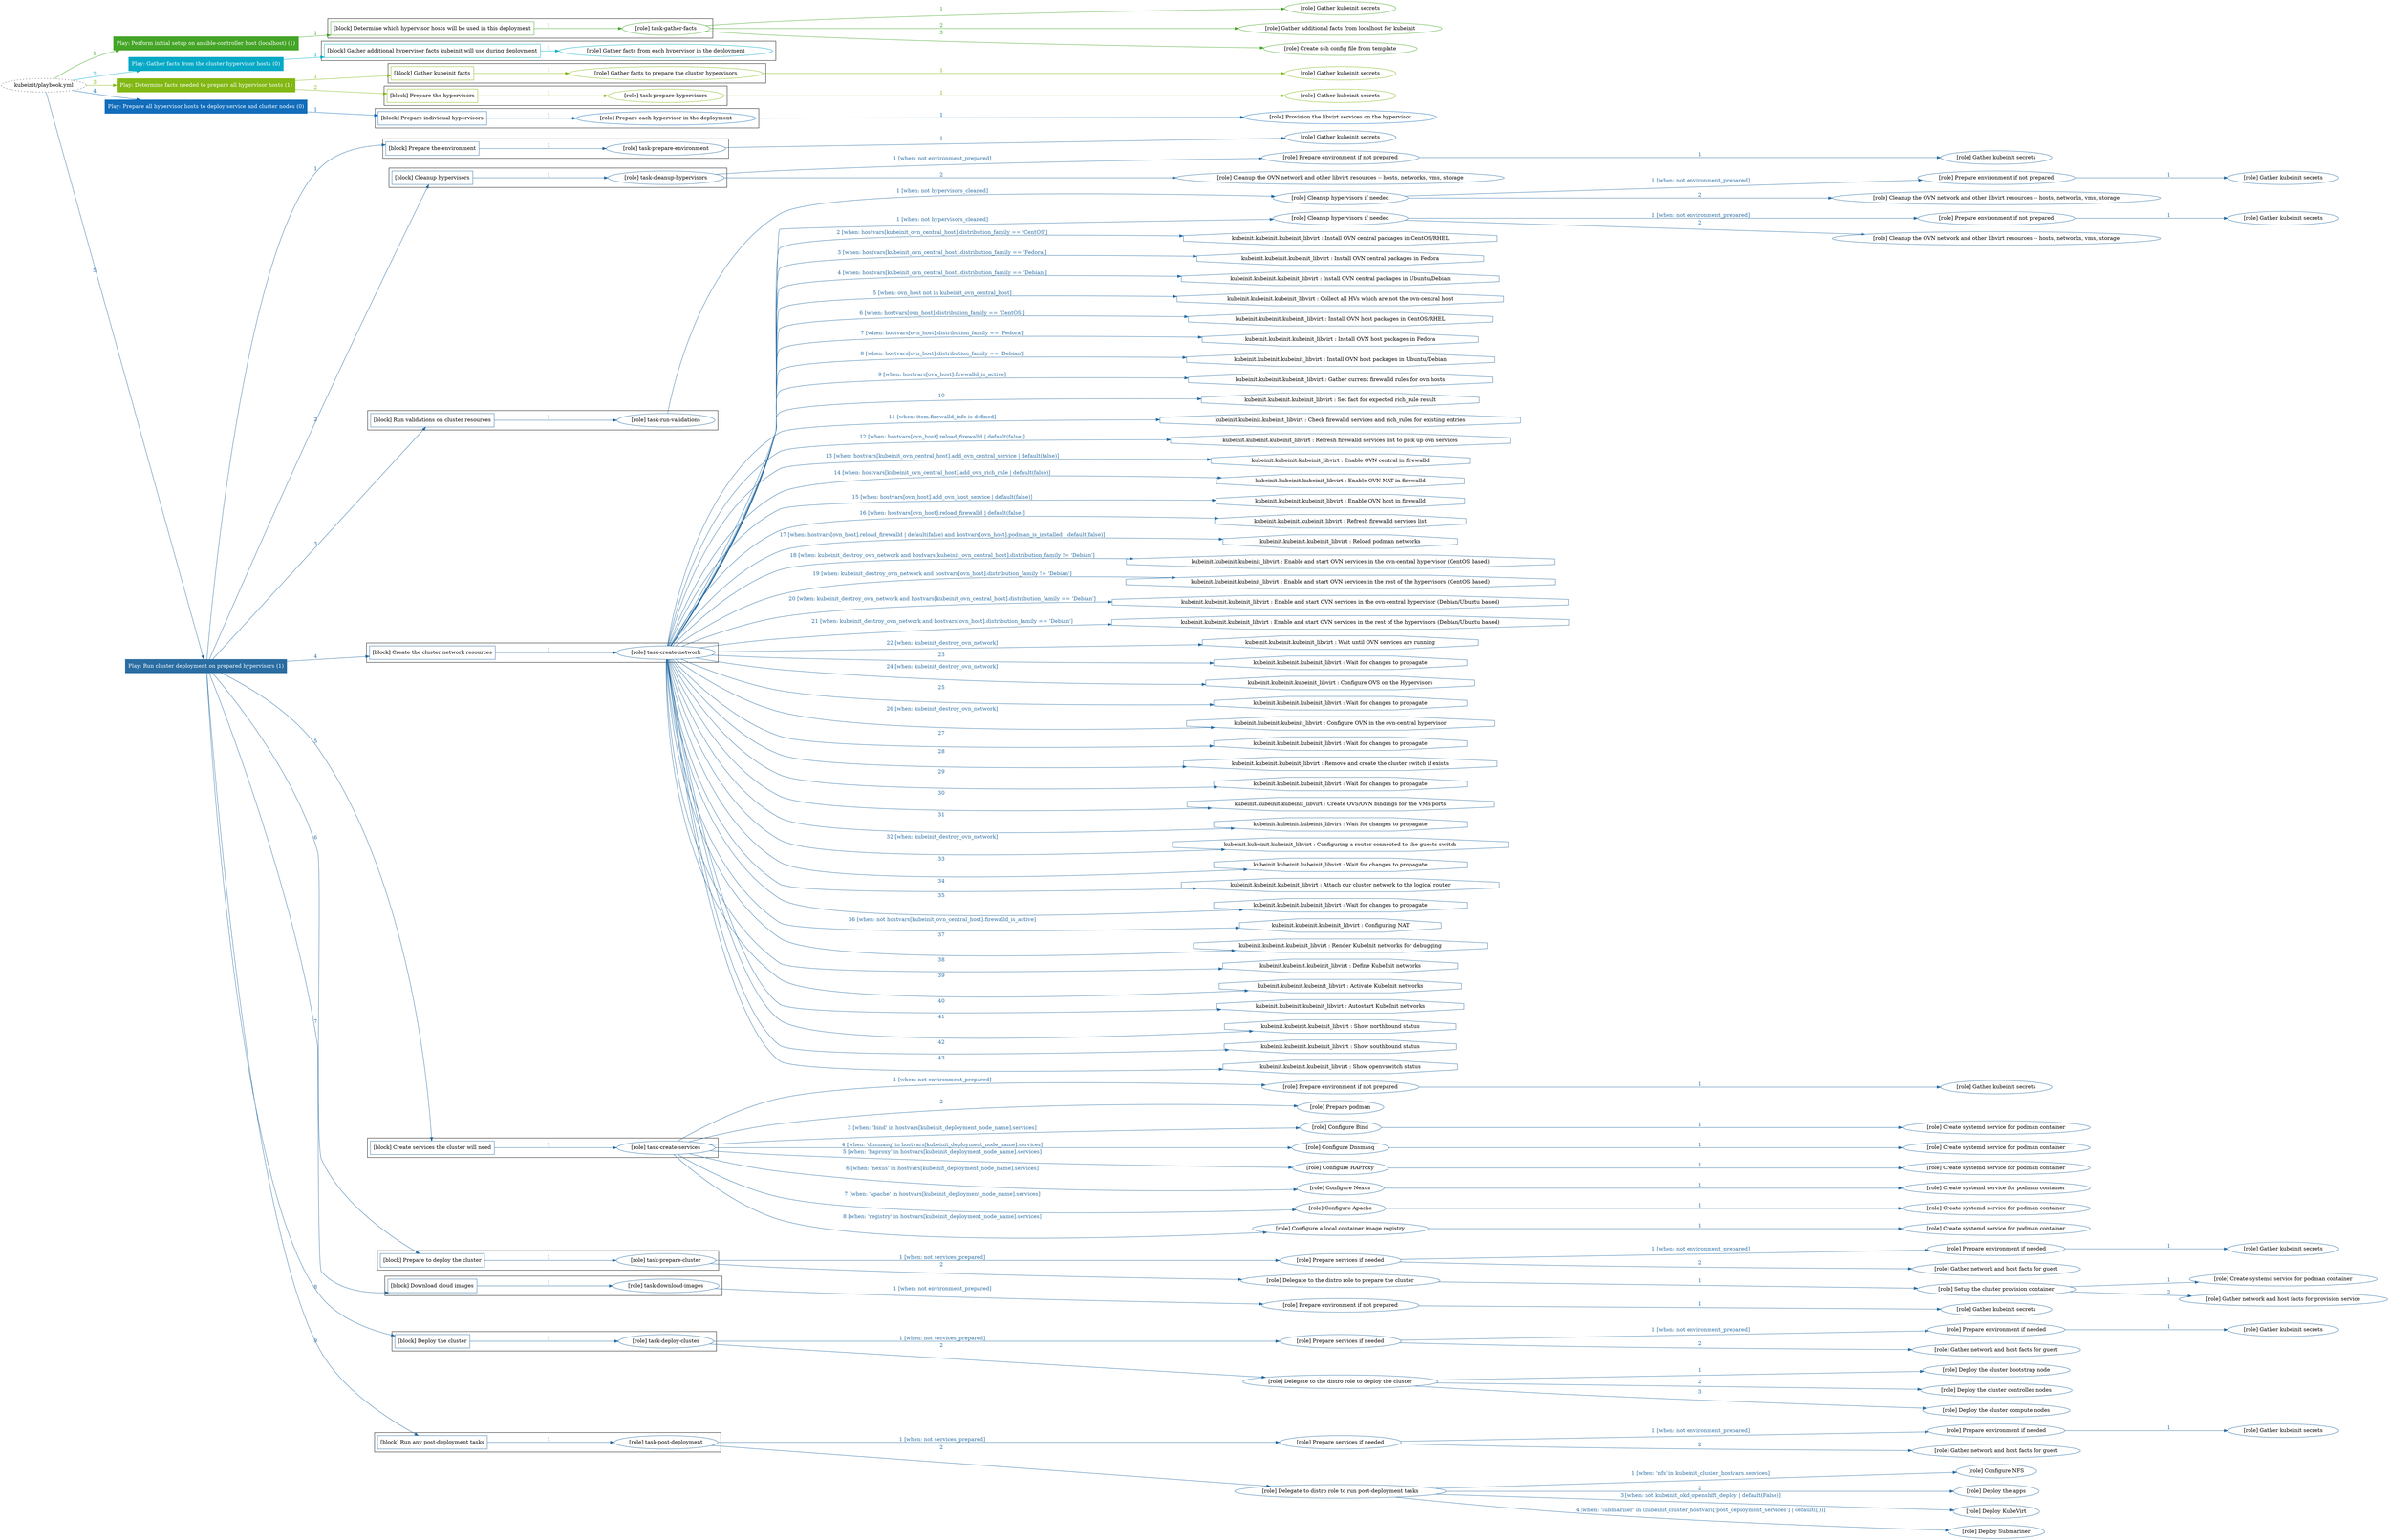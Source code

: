 digraph {
	graph [concentrate=true ordering=in rankdir=LR ratio=fill]
	edge [esep=5 sep=10]
	"kubeinit/playbook.yml" [URL="/home/runner/work/kubeinit/kubeinit/kubeinit/playbook.yml" id=playbook_7f2fa011 style=dotted]
	play_7a23d4d7 [label="Play: Perform initial setup on ansible-controller host (localhost) (1)" URL="/home/runner/work/kubeinit/kubeinit/kubeinit/playbook.yml" color="#44a527" fontcolor="#ffffff" id=play_7a23d4d7 shape=box style=filled tooltip=localhost]
	"kubeinit/playbook.yml" -> play_7a23d4d7 [label="1 " color="#44a527" fontcolor="#44a527" id=edge_bf8adc8c labeltooltip="1 " tooltip="1 "]
	subgraph "Gather kubeinit secrets" {
		role_92f1ae9e [label="[role] Gather kubeinit secrets" URL="/home/runner/.ansible/collections/ansible_collections/kubeinit/kubeinit/roles/kubeinit_prepare/tasks/build_hypervisors_group.yml" color="#44a527" id=role_92f1ae9e tooltip="Gather kubeinit secrets"]
	}
	subgraph "Gather additional facts from localhost for kubeinit" {
		role_7dc60c62 [label="[role] Gather additional facts from localhost for kubeinit" URL="/home/runner/.ansible/collections/ansible_collections/kubeinit/kubeinit/roles/kubeinit_prepare/tasks/build_hypervisors_group.yml" color="#44a527" id=role_7dc60c62 tooltip="Gather additional facts from localhost for kubeinit"]
	}
	subgraph "Create ssh config file from template" {
		role_dd9a2597 [label="[role] Create ssh config file from template" URL="/home/runner/.ansible/collections/ansible_collections/kubeinit/kubeinit/roles/kubeinit_prepare/tasks/build_hypervisors_group.yml" color="#44a527" id=role_dd9a2597 tooltip="Create ssh config file from template"]
	}
	subgraph "task-gather-facts" {
		role_101009b9 [label="[role] task-gather-facts" URL="/home/runner/work/kubeinit/kubeinit/kubeinit/playbook.yml" color="#44a527" id=role_101009b9 tooltip="task-gather-facts"]
		role_101009b9 -> role_92f1ae9e [label="1 " color="#44a527" fontcolor="#44a527" id=edge_e83b34ae labeltooltip="1 " tooltip="1 "]
		role_101009b9 -> role_7dc60c62 [label="2 " color="#44a527" fontcolor="#44a527" id=edge_9bda545b labeltooltip="2 " tooltip="2 "]
		role_101009b9 -> role_dd9a2597 [label="3 " color="#44a527" fontcolor="#44a527" id=edge_d5e8be95 labeltooltip="3 " tooltip="3 "]
	}
	subgraph "Play: Perform initial setup on ansible-controller host (localhost) (1)" {
		play_7a23d4d7 -> block_03289538 [label=1 color="#44a527" fontcolor="#44a527" id=edge_8d7f8b7b labeltooltip=1 tooltip=1]
		subgraph cluster_block_03289538 {
			block_03289538 [label="[block] Determine which hypervisor hosts will be used in this deployment" URL="/home/runner/work/kubeinit/kubeinit/kubeinit/playbook.yml" color="#44a527" id=block_03289538 labeltooltip="Determine which hypervisor hosts will be used in this deployment" shape=box tooltip="Determine which hypervisor hosts will be used in this deployment"]
			block_03289538 -> role_101009b9 [label="1 " color="#44a527" fontcolor="#44a527" id=edge_1d92609f labeltooltip="1 " tooltip="1 "]
		}
	}
	play_6df6bcb2 [label="Play: Gather facts from the cluster hypervisor hosts (0)" URL="/home/runner/work/kubeinit/kubeinit/kubeinit/playbook.yml" color="#06a9c6" fontcolor="#ffffff" id=play_6df6bcb2 shape=box style=filled tooltip="Play: Gather facts from the cluster hypervisor hosts (0)"]
	"kubeinit/playbook.yml" -> play_6df6bcb2 [label="2 " color="#06a9c6" fontcolor="#06a9c6" id=edge_85be77ae labeltooltip="2 " tooltip="2 "]
	subgraph "Gather facts from each hypervisor in the deployment" {
		role_a4aa2974 [label="[role] Gather facts from each hypervisor in the deployment" URL="/home/runner/work/kubeinit/kubeinit/kubeinit/playbook.yml" color="#06a9c6" id=role_a4aa2974 tooltip="Gather facts from each hypervisor in the deployment"]
	}
	subgraph "Play: Gather facts from the cluster hypervisor hosts (0)" {
		play_6df6bcb2 -> block_fd298c29 [label=1 color="#06a9c6" fontcolor="#06a9c6" id=edge_82990e39 labeltooltip=1 tooltip=1]
		subgraph cluster_block_fd298c29 {
			block_fd298c29 [label="[block] Gather additional hypervisor facts kubeinit will use during deployment" URL="/home/runner/work/kubeinit/kubeinit/kubeinit/playbook.yml" color="#06a9c6" id=block_fd298c29 labeltooltip="Gather additional hypervisor facts kubeinit will use during deployment" shape=box tooltip="Gather additional hypervisor facts kubeinit will use during deployment"]
			block_fd298c29 -> role_a4aa2974 [label="1 " color="#06a9c6" fontcolor="#06a9c6" id=edge_1e9690a9 labeltooltip="1 " tooltip="1 "]
		}
	}
	play_a0c922b4 [label="Play: Determine facts needed to prepare all hypervisor hosts (1)" URL="/home/runner/work/kubeinit/kubeinit/kubeinit/playbook.yml" color="#82b814" fontcolor="#ffffff" id=play_a0c922b4 shape=box style=filled tooltip=localhost]
	"kubeinit/playbook.yml" -> play_a0c922b4 [label="3 " color="#82b814" fontcolor="#82b814" id=edge_9736f099 labeltooltip="3 " tooltip="3 "]
	subgraph "Gather kubeinit secrets" {
		role_ab3b0042 [label="[role] Gather kubeinit secrets" URL="/home/runner/.ansible/collections/ansible_collections/kubeinit/kubeinit/roles/kubeinit_prepare/tasks/gather_kubeinit_facts.yml" color="#82b814" id=role_ab3b0042 tooltip="Gather kubeinit secrets"]
	}
	subgraph "Gather facts to prepare the cluster hypervisors" {
		role_619b1810 [label="[role] Gather facts to prepare the cluster hypervisors" URL="/home/runner/work/kubeinit/kubeinit/kubeinit/playbook.yml" color="#82b814" id=role_619b1810 tooltip="Gather facts to prepare the cluster hypervisors"]
		role_619b1810 -> role_ab3b0042 [label="1 " color="#82b814" fontcolor="#82b814" id=edge_28090317 labeltooltip="1 " tooltip="1 "]
	}
	subgraph "Gather kubeinit secrets" {
		role_a09f2a2c [label="[role] Gather kubeinit secrets" URL="/home/runner/.ansible/collections/ansible_collections/kubeinit/kubeinit/roles/kubeinit_prepare/tasks/gather_kubeinit_facts.yml" color="#82b814" id=role_a09f2a2c tooltip="Gather kubeinit secrets"]
	}
	subgraph "task-prepare-hypervisors" {
		role_b3753d3e [label="[role] task-prepare-hypervisors" URL="/home/runner/work/kubeinit/kubeinit/kubeinit/playbook.yml" color="#82b814" id=role_b3753d3e tooltip="task-prepare-hypervisors"]
		role_b3753d3e -> role_a09f2a2c [label="1 " color="#82b814" fontcolor="#82b814" id=edge_58d8a6ab labeltooltip="1 " tooltip="1 "]
	}
	subgraph "Play: Determine facts needed to prepare all hypervisor hosts (1)" {
		play_a0c922b4 -> block_85fb4b99 [label=1 color="#82b814" fontcolor="#82b814" id=edge_e1406ef4 labeltooltip=1 tooltip=1]
		subgraph cluster_block_85fb4b99 {
			block_85fb4b99 [label="[block] Gather kubeinit facts" URL="/home/runner/work/kubeinit/kubeinit/kubeinit/playbook.yml" color="#82b814" id=block_85fb4b99 labeltooltip="Gather kubeinit facts" shape=box tooltip="Gather kubeinit facts"]
			block_85fb4b99 -> role_619b1810 [label="1 " color="#82b814" fontcolor="#82b814" id=edge_daa54b69 labeltooltip="1 " tooltip="1 "]
		}
		play_a0c922b4 -> block_03e56f36 [label=2 color="#82b814" fontcolor="#82b814" id=edge_15138739 labeltooltip=2 tooltip=2]
		subgraph cluster_block_03e56f36 {
			block_03e56f36 [label="[block] Prepare the hypervisors" URL="/home/runner/work/kubeinit/kubeinit/kubeinit/playbook.yml" color="#82b814" id=block_03e56f36 labeltooltip="Prepare the hypervisors" shape=box tooltip="Prepare the hypervisors"]
			block_03e56f36 -> role_b3753d3e [label="1 " color="#82b814" fontcolor="#82b814" id=edge_d5918737 labeltooltip="1 " tooltip="1 "]
		}
	}
	play_deea6b48 [label="Play: Prepare all hypervisor hosts to deploy service and cluster nodes (0)" URL="/home/runner/work/kubeinit/kubeinit/kubeinit/playbook.yml" color="#116dbb" fontcolor="#ffffff" id=play_deea6b48 shape=box style=filled tooltip="Play: Prepare all hypervisor hosts to deploy service and cluster nodes (0)"]
	"kubeinit/playbook.yml" -> play_deea6b48 [label="4 " color="#116dbb" fontcolor="#116dbb" id=edge_d5759633 labeltooltip="4 " tooltip="4 "]
	subgraph "Provision the libvirt services on the hypervisor" {
		role_e57843ed [label="[role] Provision the libvirt services on the hypervisor" URL="/home/runner/.ansible/collections/ansible_collections/kubeinit/kubeinit/roles/kubeinit_prepare/tasks/prepare_hypervisor.yml" color="#116dbb" id=role_e57843ed tooltip="Provision the libvirt services on the hypervisor"]
	}
	subgraph "Prepare each hypervisor in the deployment" {
		role_f5133a83 [label="[role] Prepare each hypervisor in the deployment" URL="/home/runner/work/kubeinit/kubeinit/kubeinit/playbook.yml" color="#116dbb" id=role_f5133a83 tooltip="Prepare each hypervisor in the deployment"]
		role_f5133a83 -> role_e57843ed [label="1 " color="#116dbb" fontcolor="#116dbb" id=edge_f52184d8 labeltooltip="1 " tooltip="1 "]
	}
	subgraph "Play: Prepare all hypervisor hosts to deploy service and cluster nodes (0)" {
		play_deea6b48 -> block_8d6a14da [label=1 color="#116dbb" fontcolor="#116dbb" id=edge_f8d908d5 labeltooltip=1 tooltip=1]
		subgraph cluster_block_8d6a14da {
			block_8d6a14da [label="[block] Prepare individual hypervisors" URL="/home/runner/work/kubeinit/kubeinit/kubeinit/playbook.yml" color="#116dbb" id=block_8d6a14da labeltooltip="Prepare individual hypervisors" shape=box tooltip="Prepare individual hypervisors"]
			block_8d6a14da -> role_f5133a83 [label="1 " color="#116dbb" fontcolor="#116dbb" id=edge_2cec0228 labeltooltip="1 " tooltip="1 "]
		}
	}
	play_6307ef02 [label="Play: Run cluster deployment on prepared hypervisors (1)" URL="/home/runner/work/kubeinit/kubeinit/kubeinit/playbook.yml" color="#2a6da2" fontcolor="#ffffff" id=play_6307ef02 shape=box style=filled tooltip=localhost]
	"kubeinit/playbook.yml" -> play_6307ef02 [label="5 " color="#2a6da2" fontcolor="#2a6da2" id=edge_024c6198 labeltooltip="5 " tooltip="5 "]
	subgraph "Gather kubeinit secrets" {
		role_3be12dea [label="[role] Gather kubeinit secrets" URL="/home/runner/.ansible/collections/ansible_collections/kubeinit/kubeinit/roles/kubeinit_prepare/tasks/gather_kubeinit_facts.yml" color="#2a6da2" id=role_3be12dea tooltip="Gather kubeinit secrets"]
	}
	subgraph "task-prepare-environment" {
		role_c5f71cbd [label="[role] task-prepare-environment" URL="/home/runner/work/kubeinit/kubeinit/kubeinit/playbook.yml" color="#2a6da2" id=role_c5f71cbd tooltip="task-prepare-environment"]
		role_c5f71cbd -> role_3be12dea [label="1 " color="#2a6da2" fontcolor="#2a6da2" id=edge_0d7ff00d labeltooltip="1 " tooltip="1 "]
	}
	subgraph "Gather kubeinit secrets" {
		role_c65d0fac [label="[role] Gather kubeinit secrets" URL="/home/runner/.ansible/collections/ansible_collections/kubeinit/kubeinit/roles/kubeinit_prepare/tasks/gather_kubeinit_facts.yml" color="#2a6da2" id=role_c65d0fac tooltip="Gather kubeinit secrets"]
	}
	subgraph "Prepare environment if not prepared" {
		role_31611c9f [label="[role] Prepare environment if not prepared" URL="/home/runner/.ansible/collections/ansible_collections/kubeinit/kubeinit/roles/kubeinit_prepare/tasks/cleanup_hypervisors.yml" color="#2a6da2" id=role_31611c9f tooltip="Prepare environment if not prepared"]
		role_31611c9f -> role_c65d0fac [label="1 " color="#2a6da2" fontcolor="#2a6da2" id=edge_2be9bb84 labeltooltip="1 " tooltip="1 "]
	}
	subgraph "Cleanup the OVN network and other libvirt resources -- hosts, networks, vms, storage" {
		role_a8f9b8d7 [label="[role] Cleanup the OVN network and other libvirt resources -- hosts, networks, vms, storage" URL="/home/runner/.ansible/collections/ansible_collections/kubeinit/kubeinit/roles/kubeinit_prepare/tasks/cleanup_hypervisors.yml" color="#2a6da2" id=role_a8f9b8d7 tooltip="Cleanup the OVN network and other libvirt resources -- hosts, networks, vms, storage"]
	}
	subgraph "task-cleanup-hypervisors" {
		role_cc7362d4 [label="[role] task-cleanup-hypervisors" URL="/home/runner/work/kubeinit/kubeinit/kubeinit/playbook.yml" color="#2a6da2" id=role_cc7362d4 tooltip="task-cleanup-hypervisors"]
		role_cc7362d4 -> role_31611c9f [label="1 [when: not environment_prepared]" color="#2a6da2" fontcolor="#2a6da2" id=edge_1fee07b6 labeltooltip="1 [when: not environment_prepared]" tooltip="1 [when: not environment_prepared]"]
		role_cc7362d4 -> role_a8f9b8d7 [label="2 " color="#2a6da2" fontcolor="#2a6da2" id=edge_2591f339 labeltooltip="2 " tooltip="2 "]
	}
	subgraph "Gather kubeinit secrets" {
		role_528cbd0f [label="[role] Gather kubeinit secrets" URL="/home/runner/.ansible/collections/ansible_collections/kubeinit/kubeinit/roles/kubeinit_prepare/tasks/gather_kubeinit_facts.yml" color="#2a6da2" id=role_528cbd0f tooltip="Gather kubeinit secrets"]
	}
	subgraph "Prepare environment if not prepared" {
		role_a3a92691 [label="[role] Prepare environment if not prepared" URL="/home/runner/.ansible/collections/ansible_collections/kubeinit/kubeinit/roles/kubeinit_prepare/tasks/cleanup_hypervisors.yml" color="#2a6da2" id=role_a3a92691 tooltip="Prepare environment if not prepared"]
		role_a3a92691 -> role_528cbd0f [label="1 " color="#2a6da2" fontcolor="#2a6da2" id=edge_5b6025c3 labeltooltip="1 " tooltip="1 "]
	}
	subgraph "Cleanup the OVN network and other libvirt resources -- hosts, networks, vms, storage" {
		role_0a4cb277 [label="[role] Cleanup the OVN network and other libvirt resources -- hosts, networks, vms, storage" URL="/home/runner/.ansible/collections/ansible_collections/kubeinit/kubeinit/roles/kubeinit_prepare/tasks/cleanup_hypervisors.yml" color="#2a6da2" id=role_0a4cb277 tooltip="Cleanup the OVN network and other libvirt resources -- hosts, networks, vms, storage"]
	}
	subgraph "Cleanup hypervisors if needed" {
		role_d752bb4a [label="[role] Cleanup hypervisors if needed" URL="/home/runner/.ansible/collections/ansible_collections/kubeinit/kubeinit/roles/kubeinit_validations/tasks/main.yml" color="#2a6da2" id=role_d752bb4a tooltip="Cleanup hypervisors if needed"]
		role_d752bb4a -> role_a3a92691 [label="1 [when: not environment_prepared]" color="#2a6da2" fontcolor="#2a6da2" id=edge_fe9a1579 labeltooltip="1 [when: not environment_prepared]" tooltip="1 [when: not environment_prepared]"]
		role_d752bb4a -> role_0a4cb277 [label="2 " color="#2a6da2" fontcolor="#2a6da2" id=edge_0b15043b labeltooltip="2 " tooltip="2 "]
	}
	subgraph "task-run-validations" {
		role_f52f594d [label="[role] task-run-validations" URL="/home/runner/work/kubeinit/kubeinit/kubeinit/playbook.yml" color="#2a6da2" id=role_f52f594d tooltip="task-run-validations"]
		role_f52f594d -> role_d752bb4a [label="1 [when: not hypervisors_cleaned]" color="#2a6da2" fontcolor="#2a6da2" id=edge_57f6b684 labeltooltip="1 [when: not hypervisors_cleaned]" tooltip="1 [when: not hypervisors_cleaned]"]
	}
	subgraph "Gather kubeinit secrets" {
		role_397b5ed2 [label="[role] Gather kubeinit secrets" URL="/home/runner/.ansible/collections/ansible_collections/kubeinit/kubeinit/roles/kubeinit_prepare/tasks/gather_kubeinit_facts.yml" color="#2a6da2" id=role_397b5ed2 tooltip="Gather kubeinit secrets"]
	}
	subgraph "Prepare environment if not prepared" {
		role_dd78d2a8 [label="[role] Prepare environment if not prepared" URL="/home/runner/.ansible/collections/ansible_collections/kubeinit/kubeinit/roles/kubeinit_prepare/tasks/cleanup_hypervisors.yml" color="#2a6da2" id=role_dd78d2a8 tooltip="Prepare environment if not prepared"]
		role_dd78d2a8 -> role_397b5ed2 [label="1 " color="#2a6da2" fontcolor="#2a6da2" id=edge_91de6232 labeltooltip="1 " tooltip="1 "]
	}
	subgraph "Cleanup the OVN network and other libvirt resources -- hosts, networks, vms, storage" {
		role_629be889 [label="[role] Cleanup the OVN network and other libvirt resources -- hosts, networks, vms, storage" URL="/home/runner/.ansible/collections/ansible_collections/kubeinit/kubeinit/roles/kubeinit_prepare/tasks/cleanup_hypervisors.yml" color="#2a6da2" id=role_629be889 tooltip="Cleanup the OVN network and other libvirt resources -- hosts, networks, vms, storage"]
	}
	subgraph "Cleanup hypervisors if needed" {
		role_9979bd0d [label="[role] Cleanup hypervisors if needed" URL="/home/runner/.ansible/collections/ansible_collections/kubeinit/kubeinit/roles/kubeinit_libvirt/tasks/create_network.yml" color="#2a6da2" id=role_9979bd0d tooltip="Cleanup hypervisors if needed"]
		role_9979bd0d -> role_dd78d2a8 [label="1 [when: not environment_prepared]" color="#2a6da2" fontcolor="#2a6da2" id=edge_1dc4178f labeltooltip="1 [when: not environment_prepared]" tooltip="1 [when: not environment_prepared]"]
		role_9979bd0d -> role_629be889 [label="2 " color="#2a6da2" fontcolor="#2a6da2" id=edge_e9a0466d labeltooltip="2 " tooltip="2 "]
	}
	subgraph "task-create-network" {
		role_d83a5ffc [label="[role] task-create-network" URL="/home/runner/work/kubeinit/kubeinit/kubeinit/playbook.yml" color="#2a6da2" id=role_d83a5ffc tooltip="task-create-network"]
		role_d83a5ffc -> role_9979bd0d [label="1 [when: not hypervisors_cleaned]" color="#2a6da2" fontcolor="#2a6da2" id=edge_d8aca4a7 labeltooltip="1 [when: not hypervisors_cleaned]" tooltip="1 [when: not hypervisors_cleaned]"]
		task_dbb39de0 [label="kubeinit.kubeinit.kubeinit_libvirt : Install OVN central packages in CentOS/RHEL" URL="/home/runner/.ansible/collections/ansible_collections/kubeinit/kubeinit/roles/kubeinit_libvirt/tasks/create_network.yml" color="#2a6da2" id=task_dbb39de0 shape=octagon tooltip="kubeinit.kubeinit.kubeinit_libvirt : Install OVN central packages in CentOS/RHEL"]
		role_d83a5ffc -> task_dbb39de0 [label="2 [when: hostvars[kubeinit_ovn_central_host].distribution_family == 'CentOS']" color="#2a6da2" fontcolor="#2a6da2" id=edge_f024d90a labeltooltip="2 [when: hostvars[kubeinit_ovn_central_host].distribution_family == 'CentOS']" tooltip="2 [when: hostvars[kubeinit_ovn_central_host].distribution_family == 'CentOS']"]
		task_5e23250c [label="kubeinit.kubeinit.kubeinit_libvirt : Install OVN central packages in Fedora" URL="/home/runner/.ansible/collections/ansible_collections/kubeinit/kubeinit/roles/kubeinit_libvirt/tasks/create_network.yml" color="#2a6da2" id=task_5e23250c shape=octagon tooltip="kubeinit.kubeinit.kubeinit_libvirt : Install OVN central packages in Fedora"]
		role_d83a5ffc -> task_5e23250c [label="3 [when: hostvars[kubeinit_ovn_central_host].distribution_family == 'Fedora']" color="#2a6da2" fontcolor="#2a6da2" id=edge_dd6c3b69 labeltooltip="3 [when: hostvars[kubeinit_ovn_central_host].distribution_family == 'Fedora']" tooltip="3 [when: hostvars[kubeinit_ovn_central_host].distribution_family == 'Fedora']"]
		task_100c1882 [label="kubeinit.kubeinit.kubeinit_libvirt : Install OVN central packages in Ubuntu/Debian" URL="/home/runner/.ansible/collections/ansible_collections/kubeinit/kubeinit/roles/kubeinit_libvirt/tasks/create_network.yml" color="#2a6da2" id=task_100c1882 shape=octagon tooltip="kubeinit.kubeinit.kubeinit_libvirt : Install OVN central packages in Ubuntu/Debian"]
		role_d83a5ffc -> task_100c1882 [label="4 [when: hostvars[kubeinit_ovn_central_host].distribution_family == 'Debian']" color="#2a6da2" fontcolor="#2a6da2" id=edge_b562c6d0 labeltooltip="4 [when: hostvars[kubeinit_ovn_central_host].distribution_family == 'Debian']" tooltip="4 [when: hostvars[kubeinit_ovn_central_host].distribution_family == 'Debian']"]
		task_6985ced4 [label="kubeinit.kubeinit.kubeinit_libvirt : Collect all HVs which are not the ovn-central host" URL="/home/runner/.ansible/collections/ansible_collections/kubeinit/kubeinit/roles/kubeinit_libvirt/tasks/create_network.yml" color="#2a6da2" id=task_6985ced4 shape=octagon tooltip="kubeinit.kubeinit.kubeinit_libvirt : Collect all HVs which are not the ovn-central host"]
		role_d83a5ffc -> task_6985ced4 [label="5 [when: ovn_host not in kubeinit_ovn_central_host]" color="#2a6da2" fontcolor="#2a6da2" id=edge_6e9770cb labeltooltip="5 [when: ovn_host not in kubeinit_ovn_central_host]" tooltip="5 [when: ovn_host not in kubeinit_ovn_central_host]"]
		task_d62cac52 [label="kubeinit.kubeinit.kubeinit_libvirt : Install OVN host packages in CentOS/RHEL" URL="/home/runner/.ansible/collections/ansible_collections/kubeinit/kubeinit/roles/kubeinit_libvirt/tasks/create_network.yml" color="#2a6da2" id=task_d62cac52 shape=octagon tooltip="kubeinit.kubeinit.kubeinit_libvirt : Install OVN host packages in CentOS/RHEL"]
		role_d83a5ffc -> task_d62cac52 [label="6 [when: hostvars[ovn_host].distribution_family == 'CentOS']" color="#2a6da2" fontcolor="#2a6da2" id=edge_951e2e71 labeltooltip="6 [when: hostvars[ovn_host].distribution_family == 'CentOS']" tooltip="6 [when: hostvars[ovn_host].distribution_family == 'CentOS']"]
		task_0141c330 [label="kubeinit.kubeinit.kubeinit_libvirt : Install OVN host packages in Fedora" URL="/home/runner/.ansible/collections/ansible_collections/kubeinit/kubeinit/roles/kubeinit_libvirt/tasks/create_network.yml" color="#2a6da2" id=task_0141c330 shape=octagon tooltip="kubeinit.kubeinit.kubeinit_libvirt : Install OVN host packages in Fedora"]
		role_d83a5ffc -> task_0141c330 [label="7 [when: hostvars[ovn_host].distribution_family == 'Fedora']" color="#2a6da2" fontcolor="#2a6da2" id=edge_ae28a291 labeltooltip="7 [when: hostvars[ovn_host].distribution_family == 'Fedora']" tooltip="7 [when: hostvars[ovn_host].distribution_family == 'Fedora']"]
		task_4e75fdcf [label="kubeinit.kubeinit.kubeinit_libvirt : Install OVN host packages in Ubuntu/Debian" URL="/home/runner/.ansible/collections/ansible_collections/kubeinit/kubeinit/roles/kubeinit_libvirt/tasks/create_network.yml" color="#2a6da2" id=task_4e75fdcf shape=octagon tooltip="kubeinit.kubeinit.kubeinit_libvirt : Install OVN host packages in Ubuntu/Debian"]
		role_d83a5ffc -> task_4e75fdcf [label="8 [when: hostvars[ovn_host].distribution_family == 'Debian']" color="#2a6da2" fontcolor="#2a6da2" id=edge_e7713e46 labeltooltip="8 [when: hostvars[ovn_host].distribution_family == 'Debian']" tooltip="8 [when: hostvars[ovn_host].distribution_family == 'Debian']"]
		task_67c585f6 [label="kubeinit.kubeinit.kubeinit_libvirt : Gather current firewalld rules for ovn hosts" URL="/home/runner/.ansible/collections/ansible_collections/kubeinit/kubeinit/roles/kubeinit_libvirt/tasks/create_network.yml" color="#2a6da2" id=task_67c585f6 shape=octagon tooltip="kubeinit.kubeinit.kubeinit_libvirt : Gather current firewalld rules for ovn hosts"]
		role_d83a5ffc -> task_67c585f6 [label="9 [when: hostvars[ovn_host].firewalld_is_active]" color="#2a6da2" fontcolor="#2a6da2" id=edge_28e84c85 labeltooltip="9 [when: hostvars[ovn_host].firewalld_is_active]" tooltip="9 [when: hostvars[ovn_host].firewalld_is_active]"]
		task_21865076 [label="kubeinit.kubeinit.kubeinit_libvirt : Set fact for expected rich_rule result" URL="/home/runner/.ansible/collections/ansible_collections/kubeinit/kubeinit/roles/kubeinit_libvirt/tasks/create_network.yml" color="#2a6da2" id=task_21865076 shape=octagon tooltip="kubeinit.kubeinit.kubeinit_libvirt : Set fact for expected rich_rule result"]
		role_d83a5ffc -> task_21865076 [label="10 " color="#2a6da2" fontcolor="#2a6da2" id=edge_cdacc8a6 labeltooltip="10 " tooltip="10 "]
		task_0089703b [label="kubeinit.kubeinit.kubeinit_libvirt : Check firewalld services and rich_rules for existing entries" URL="/home/runner/.ansible/collections/ansible_collections/kubeinit/kubeinit/roles/kubeinit_libvirt/tasks/create_network.yml" color="#2a6da2" id=task_0089703b shape=octagon tooltip="kubeinit.kubeinit.kubeinit_libvirt : Check firewalld services and rich_rules for existing entries"]
		role_d83a5ffc -> task_0089703b [label="11 [when: item.firewalld_info is defined]" color="#2a6da2" fontcolor="#2a6da2" id=edge_958ebf58 labeltooltip="11 [when: item.firewalld_info is defined]" tooltip="11 [when: item.firewalld_info is defined]"]
		task_05a53845 [label="kubeinit.kubeinit.kubeinit_libvirt : Refresh firewalld services list to pick up ovn services" URL="/home/runner/.ansible/collections/ansible_collections/kubeinit/kubeinit/roles/kubeinit_libvirt/tasks/create_network.yml" color="#2a6da2" id=task_05a53845 shape=octagon tooltip="kubeinit.kubeinit.kubeinit_libvirt : Refresh firewalld services list to pick up ovn services"]
		role_d83a5ffc -> task_05a53845 [label="12 [when: hostvars[ovn_host].reload_firewalld | default(false)]" color="#2a6da2" fontcolor="#2a6da2" id=edge_3db55a4f labeltooltip="12 [when: hostvars[ovn_host].reload_firewalld | default(false)]" tooltip="12 [when: hostvars[ovn_host].reload_firewalld | default(false)]"]
		task_94f337af [label="kubeinit.kubeinit.kubeinit_libvirt : Enable OVN central in firewalld" URL="/home/runner/.ansible/collections/ansible_collections/kubeinit/kubeinit/roles/kubeinit_libvirt/tasks/create_network.yml" color="#2a6da2" id=task_94f337af shape=octagon tooltip="kubeinit.kubeinit.kubeinit_libvirt : Enable OVN central in firewalld"]
		role_d83a5ffc -> task_94f337af [label="13 [when: hostvars[kubeinit_ovn_central_host].add_ovn_central_service | default(false)]" color="#2a6da2" fontcolor="#2a6da2" id=edge_e2a41cb5 labeltooltip="13 [when: hostvars[kubeinit_ovn_central_host].add_ovn_central_service | default(false)]" tooltip="13 [when: hostvars[kubeinit_ovn_central_host].add_ovn_central_service | default(false)]"]
		task_fa59dffc [label="kubeinit.kubeinit.kubeinit_libvirt : Enable OVN NAT in firewalld" URL="/home/runner/.ansible/collections/ansible_collections/kubeinit/kubeinit/roles/kubeinit_libvirt/tasks/create_network.yml" color="#2a6da2" id=task_fa59dffc shape=octagon tooltip="kubeinit.kubeinit.kubeinit_libvirt : Enable OVN NAT in firewalld"]
		role_d83a5ffc -> task_fa59dffc [label="14 [when: hostvars[kubeinit_ovn_central_host].add_ovn_rich_rule | default(false)]" color="#2a6da2" fontcolor="#2a6da2" id=edge_2e9233b2 labeltooltip="14 [when: hostvars[kubeinit_ovn_central_host].add_ovn_rich_rule | default(false)]" tooltip="14 [when: hostvars[kubeinit_ovn_central_host].add_ovn_rich_rule | default(false)]"]
		task_e105dd44 [label="kubeinit.kubeinit.kubeinit_libvirt : Enable OVN host in firewalld" URL="/home/runner/.ansible/collections/ansible_collections/kubeinit/kubeinit/roles/kubeinit_libvirt/tasks/create_network.yml" color="#2a6da2" id=task_e105dd44 shape=octagon tooltip="kubeinit.kubeinit.kubeinit_libvirt : Enable OVN host in firewalld"]
		role_d83a5ffc -> task_e105dd44 [label="15 [when: hostvars[ovn_host].add_ovn_host_service | default(false)]" color="#2a6da2" fontcolor="#2a6da2" id=edge_d32fd100 labeltooltip="15 [when: hostvars[ovn_host].add_ovn_host_service | default(false)]" tooltip="15 [when: hostvars[ovn_host].add_ovn_host_service | default(false)]"]
		task_228202b6 [label="kubeinit.kubeinit.kubeinit_libvirt : Refresh firewalld services list" URL="/home/runner/.ansible/collections/ansible_collections/kubeinit/kubeinit/roles/kubeinit_libvirt/tasks/create_network.yml" color="#2a6da2" id=task_228202b6 shape=octagon tooltip="kubeinit.kubeinit.kubeinit_libvirt : Refresh firewalld services list"]
		role_d83a5ffc -> task_228202b6 [label="16 [when: hostvars[ovn_host].reload_firewalld | default(false)]" color="#2a6da2" fontcolor="#2a6da2" id=edge_8f065ecd labeltooltip="16 [when: hostvars[ovn_host].reload_firewalld | default(false)]" tooltip="16 [when: hostvars[ovn_host].reload_firewalld | default(false)]"]
		task_ff3f294d [label="kubeinit.kubeinit.kubeinit_libvirt : Reload podman networks" URL="/home/runner/.ansible/collections/ansible_collections/kubeinit/kubeinit/roles/kubeinit_libvirt/tasks/create_network.yml" color="#2a6da2" id=task_ff3f294d shape=octagon tooltip="kubeinit.kubeinit.kubeinit_libvirt : Reload podman networks"]
		role_d83a5ffc -> task_ff3f294d [label="17 [when: hostvars[ovn_host].reload_firewalld | default(false) and hostvars[ovn_host].podman_is_installed | default(false)]" color="#2a6da2" fontcolor="#2a6da2" id=edge_85b31392 labeltooltip="17 [when: hostvars[ovn_host].reload_firewalld | default(false) and hostvars[ovn_host].podman_is_installed | default(false)]" tooltip="17 [when: hostvars[ovn_host].reload_firewalld | default(false) and hostvars[ovn_host].podman_is_installed | default(false)]"]
		task_aea5e4ac [label="kubeinit.kubeinit.kubeinit_libvirt : Enable and start OVN services in the ovn-central hypervisor (CentOS based)" URL="/home/runner/.ansible/collections/ansible_collections/kubeinit/kubeinit/roles/kubeinit_libvirt/tasks/create_network.yml" color="#2a6da2" id=task_aea5e4ac shape=octagon tooltip="kubeinit.kubeinit.kubeinit_libvirt : Enable and start OVN services in the ovn-central hypervisor (CentOS based)"]
		role_d83a5ffc -> task_aea5e4ac [label="18 [when: kubeinit_destroy_ovn_network and hostvars[kubeinit_ovn_central_host].distribution_family != 'Debian']" color="#2a6da2" fontcolor="#2a6da2" id=edge_b8b4ba33 labeltooltip="18 [when: kubeinit_destroy_ovn_network and hostvars[kubeinit_ovn_central_host].distribution_family != 'Debian']" tooltip="18 [when: kubeinit_destroy_ovn_network and hostvars[kubeinit_ovn_central_host].distribution_family != 'Debian']"]
		task_9edf3a10 [label="kubeinit.kubeinit.kubeinit_libvirt : Enable and start OVN services in the rest of the hypervisors (CentOS based)" URL="/home/runner/.ansible/collections/ansible_collections/kubeinit/kubeinit/roles/kubeinit_libvirt/tasks/create_network.yml" color="#2a6da2" id=task_9edf3a10 shape=octagon tooltip="kubeinit.kubeinit.kubeinit_libvirt : Enable and start OVN services in the rest of the hypervisors (CentOS based)"]
		role_d83a5ffc -> task_9edf3a10 [label="19 [when: kubeinit_destroy_ovn_network and hostvars[ovn_host].distribution_family != 'Debian']" color="#2a6da2" fontcolor="#2a6da2" id=edge_1fc52058 labeltooltip="19 [when: kubeinit_destroy_ovn_network and hostvars[ovn_host].distribution_family != 'Debian']" tooltip="19 [when: kubeinit_destroy_ovn_network and hostvars[ovn_host].distribution_family != 'Debian']"]
		task_276889cd [label="kubeinit.kubeinit.kubeinit_libvirt : Enable and start OVN services in the ovn-central hypervisor (Debian/Ubuntu based)" URL="/home/runner/.ansible/collections/ansible_collections/kubeinit/kubeinit/roles/kubeinit_libvirt/tasks/create_network.yml" color="#2a6da2" id=task_276889cd shape=octagon tooltip="kubeinit.kubeinit.kubeinit_libvirt : Enable and start OVN services in the ovn-central hypervisor (Debian/Ubuntu based)"]
		role_d83a5ffc -> task_276889cd [label="20 [when: kubeinit_destroy_ovn_network and hostvars[kubeinit_ovn_central_host].distribution_family == 'Debian']" color="#2a6da2" fontcolor="#2a6da2" id=edge_3658dd5e labeltooltip="20 [when: kubeinit_destroy_ovn_network and hostvars[kubeinit_ovn_central_host].distribution_family == 'Debian']" tooltip="20 [when: kubeinit_destroy_ovn_network and hostvars[kubeinit_ovn_central_host].distribution_family == 'Debian']"]
		task_5bcffb73 [label="kubeinit.kubeinit.kubeinit_libvirt : Enable and start OVN services in the rest of the hypervisors (Debian/Ubuntu based)" URL="/home/runner/.ansible/collections/ansible_collections/kubeinit/kubeinit/roles/kubeinit_libvirt/tasks/create_network.yml" color="#2a6da2" id=task_5bcffb73 shape=octagon tooltip="kubeinit.kubeinit.kubeinit_libvirt : Enable and start OVN services in the rest of the hypervisors (Debian/Ubuntu based)"]
		role_d83a5ffc -> task_5bcffb73 [label="21 [when: kubeinit_destroy_ovn_network and hostvars[ovn_host].distribution_family == 'Debian']" color="#2a6da2" fontcolor="#2a6da2" id=edge_9c0a1e14 labeltooltip="21 [when: kubeinit_destroy_ovn_network and hostvars[ovn_host].distribution_family == 'Debian']" tooltip="21 [when: kubeinit_destroy_ovn_network and hostvars[ovn_host].distribution_family == 'Debian']"]
		task_1acde14e [label="kubeinit.kubeinit.kubeinit_libvirt : Wait until OVN services are running" URL="/home/runner/.ansible/collections/ansible_collections/kubeinit/kubeinit/roles/kubeinit_libvirt/tasks/create_network.yml" color="#2a6da2" id=task_1acde14e shape=octagon tooltip="kubeinit.kubeinit.kubeinit_libvirt : Wait until OVN services are running"]
		role_d83a5ffc -> task_1acde14e [label="22 [when: kubeinit_destroy_ovn_network]" color="#2a6da2" fontcolor="#2a6da2" id=edge_397b204c labeltooltip="22 [when: kubeinit_destroy_ovn_network]" tooltip="22 [when: kubeinit_destroy_ovn_network]"]
		task_3b40bd61 [label="kubeinit.kubeinit.kubeinit_libvirt : Wait for changes to propagate" URL="/home/runner/.ansible/collections/ansible_collections/kubeinit/kubeinit/roles/kubeinit_libvirt/tasks/create_network.yml" color="#2a6da2" id=task_3b40bd61 shape=octagon tooltip="kubeinit.kubeinit.kubeinit_libvirt : Wait for changes to propagate"]
		role_d83a5ffc -> task_3b40bd61 [label="23 " color="#2a6da2" fontcolor="#2a6da2" id=edge_c89b9ff3 labeltooltip="23 " tooltip="23 "]
		task_56490034 [label="kubeinit.kubeinit.kubeinit_libvirt : Configure OVS on the Hypervisors" URL="/home/runner/.ansible/collections/ansible_collections/kubeinit/kubeinit/roles/kubeinit_libvirt/tasks/create_network.yml" color="#2a6da2" id=task_56490034 shape=octagon tooltip="kubeinit.kubeinit.kubeinit_libvirt : Configure OVS on the Hypervisors"]
		role_d83a5ffc -> task_56490034 [label="24 [when: kubeinit_destroy_ovn_network]" color="#2a6da2" fontcolor="#2a6da2" id=edge_2ae6d526 labeltooltip="24 [when: kubeinit_destroy_ovn_network]" tooltip="24 [when: kubeinit_destroy_ovn_network]"]
		task_cef1956a [label="kubeinit.kubeinit.kubeinit_libvirt : Wait for changes to propagate" URL="/home/runner/.ansible/collections/ansible_collections/kubeinit/kubeinit/roles/kubeinit_libvirt/tasks/create_network.yml" color="#2a6da2" id=task_cef1956a shape=octagon tooltip="kubeinit.kubeinit.kubeinit_libvirt : Wait for changes to propagate"]
		role_d83a5ffc -> task_cef1956a [label="25 " color="#2a6da2" fontcolor="#2a6da2" id=edge_1d49078c labeltooltip="25 " tooltip="25 "]
		task_34863e36 [label="kubeinit.kubeinit.kubeinit_libvirt : Configure OVN in the ovn-central hypervisor" URL="/home/runner/.ansible/collections/ansible_collections/kubeinit/kubeinit/roles/kubeinit_libvirt/tasks/create_network.yml" color="#2a6da2" id=task_34863e36 shape=octagon tooltip="kubeinit.kubeinit.kubeinit_libvirt : Configure OVN in the ovn-central hypervisor"]
		role_d83a5ffc -> task_34863e36 [label="26 [when: kubeinit_destroy_ovn_network]" color="#2a6da2" fontcolor="#2a6da2" id=edge_7b8c52ff labeltooltip="26 [when: kubeinit_destroy_ovn_network]" tooltip="26 [when: kubeinit_destroy_ovn_network]"]
		task_e77c381b [label="kubeinit.kubeinit.kubeinit_libvirt : Wait for changes to propagate" URL="/home/runner/.ansible/collections/ansible_collections/kubeinit/kubeinit/roles/kubeinit_libvirt/tasks/create_network.yml" color="#2a6da2" id=task_e77c381b shape=octagon tooltip="kubeinit.kubeinit.kubeinit_libvirt : Wait for changes to propagate"]
		role_d83a5ffc -> task_e77c381b [label="27 " color="#2a6da2" fontcolor="#2a6da2" id=edge_211363d0 labeltooltip="27 " tooltip="27 "]
		task_0443d0ec [label="kubeinit.kubeinit.kubeinit_libvirt : Remove and create the cluster switch if exists" URL="/home/runner/.ansible/collections/ansible_collections/kubeinit/kubeinit/roles/kubeinit_libvirt/tasks/create_network.yml" color="#2a6da2" id=task_0443d0ec shape=octagon tooltip="kubeinit.kubeinit.kubeinit_libvirt : Remove and create the cluster switch if exists"]
		role_d83a5ffc -> task_0443d0ec [label="28 " color="#2a6da2" fontcolor="#2a6da2" id=edge_b7ba6292 labeltooltip="28 " tooltip="28 "]
		task_7727b65b [label="kubeinit.kubeinit.kubeinit_libvirt : Wait for changes to propagate" URL="/home/runner/.ansible/collections/ansible_collections/kubeinit/kubeinit/roles/kubeinit_libvirt/tasks/create_network.yml" color="#2a6da2" id=task_7727b65b shape=octagon tooltip="kubeinit.kubeinit.kubeinit_libvirt : Wait for changes to propagate"]
		role_d83a5ffc -> task_7727b65b [label="29 " color="#2a6da2" fontcolor="#2a6da2" id=edge_17f24903 labeltooltip="29 " tooltip="29 "]
		task_c3d87d4b [label="kubeinit.kubeinit.kubeinit_libvirt : Create OVS/OVN bindings for the VMs ports" URL="/home/runner/.ansible/collections/ansible_collections/kubeinit/kubeinit/roles/kubeinit_libvirt/tasks/create_network.yml" color="#2a6da2" id=task_c3d87d4b shape=octagon tooltip="kubeinit.kubeinit.kubeinit_libvirt : Create OVS/OVN bindings for the VMs ports"]
		role_d83a5ffc -> task_c3d87d4b [label="30 " color="#2a6da2" fontcolor="#2a6da2" id=edge_f14ee077 labeltooltip="30 " tooltip="30 "]
		task_a65058c3 [label="kubeinit.kubeinit.kubeinit_libvirt : Wait for changes to propagate" URL="/home/runner/.ansible/collections/ansible_collections/kubeinit/kubeinit/roles/kubeinit_libvirt/tasks/create_network.yml" color="#2a6da2" id=task_a65058c3 shape=octagon tooltip="kubeinit.kubeinit.kubeinit_libvirt : Wait for changes to propagate"]
		role_d83a5ffc -> task_a65058c3 [label="31 " color="#2a6da2" fontcolor="#2a6da2" id=edge_74efab4f labeltooltip="31 " tooltip="31 "]
		task_f2526da1 [label="kubeinit.kubeinit.kubeinit_libvirt : Configuring a router connected to the guests switch" URL="/home/runner/.ansible/collections/ansible_collections/kubeinit/kubeinit/roles/kubeinit_libvirt/tasks/create_network.yml" color="#2a6da2" id=task_f2526da1 shape=octagon tooltip="kubeinit.kubeinit.kubeinit_libvirt : Configuring a router connected to the guests switch"]
		role_d83a5ffc -> task_f2526da1 [label="32 [when: kubeinit_destroy_ovn_network]" color="#2a6da2" fontcolor="#2a6da2" id=edge_00b54a8c labeltooltip="32 [when: kubeinit_destroy_ovn_network]" tooltip="32 [when: kubeinit_destroy_ovn_network]"]
		task_a98f5b1a [label="kubeinit.kubeinit.kubeinit_libvirt : Wait for changes to propagate" URL="/home/runner/.ansible/collections/ansible_collections/kubeinit/kubeinit/roles/kubeinit_libvirt/tasks/create_network.yml" color="#2a6da2" id=task_a98f5b1a shape=octagon tooltip="kubeinit.kubeinit.kubeinit_libvirt : Wait for changes to propagate"]
		role_d83a5ffc -> task_a98f5b1a [label="33 " color="#2a6da2" fontcolor="#2a6da2" id=edge_3e4d48bc labeltooltip="33 " tooltip="33 "]
		task_f8067274 [label="kubeinit.kubeinit.kubeinit_libvirt : Attach our cluster network to the logical router" URL="/home/runner/.ansible/collections/ansible_collections/kubeinit/kubeinit/roles/kubeinit_libvirt/tasks/create_network.yml" color="#2a6da2" id=task_f8067274 shape=octagon tooltip="kubeinit.kubeinit.kubeinit_libvirt : Attach our cluster network to the logical router"]
		role_d83a5ffc -> task_f8067274 [label="34 " color="#2a6da2" fontcolor="#2a6da2" id=edge_994b3380 labeltooltip="34 " tooltip="34 "]
		task_f0f92882 [label="kubeinit.kubeinit.kubeinit_libvirt : Wait for changes to propagate" URL="/home/runner/.ansible/collections/ansible_collections/kubeinit/kubeinit/roles/kubeinit_libvirt/tasks/create_network.yml" color="#2a6da2" id=task_f0f92882 shape=octagon tooltip="kubeinit.kubeinit.kubeinit_libvirt : Wait for changes to propagate"]
		role_d83a5ffc -> task_f0f92882 [label="35 " color="#2a6da2" fontcolor="#2a6da2" id=edge_cab5166a labeltooltip="35 " tooltip="35 "]
		task_2551c3f7 [label="kubeinit.kubeinit.kubeinit_libvirt : Configuring NAT" URL="/home/runner/.ansible/collections/ansible_collections/kubeinit/kubeinit/roles/kubeinit_libvirt/tasks/create_network.yml" color="#2a6da2" id=task_2551c3f7 shape=octagon tooltip="kubeinit.kubeinit.kubeinit_libvirt : Configuring NAT"]
		role_d83a5ffc -> task_2551c3f7 [label="36 [when: not hostvars[kubeinit_ovn_central_host].firewalld_is_active]" color="#2a6da2" fontcolor="#2a6da2" id=edge_f285c92e labeltooltip="36 [when: not hostvars[kubeinit_ovn_central_host].firewalld_is_active]" tooltip="36 [when: not hostvars[kubeinit_ovn_central_host].firewalld_is_active]"]
		task_9912ad18 [label="kubeinit.kubeinit.kubeinit_libvirt : Render KubeInit networks for debugging" URL="/home/runner/.ansible/collections/ansible_collections/kubeinit/kubeinit/roles/kubeinit_libvirt/tasks/create_network.yml" color="#2a6da2" id=task_9912ad18 shape=octagon tooltip="kubeinit.kubeinit.kubeinit_libvirt : Render KubeInit networks for debugging"]
		role_d83a5ffc -> task_9912ad18 [label="37 " color="#2a6da2" fontcolor="#2a6da2" id=edge_0e52df7a labeltooltip="37 " tooltip="37 "]
		task_2d49ff91 [label="kubeinit.kubeinit.kubeinit_libvirt : Define KubeInit networks" URL="/home/runner/.ansible/collections/ansible_collections/kubeinit/kubeinit/roles/kubeinit_libvirt/tasks/create_network.yml" color="#2a6da2" id=task_2d49ff91 shape=octagon tooltip="kubeinit.kubeinit.kubeinit_libvirt : Define KubeInit networks"]
		role_d83a5ffc -> task_2d49ff91 [label="38 " color="#2a6da2" fontcolor="#2a6da2" id=edge_36fc541b labeltooltip="38 " tooltip="38 "]
		task_1a4cd311 [label="kubeinit.kubeinit.kubeinit_libvirt : Activate KubeInit networks" URL="/home/runner/.ansible/collections/ansible_collections/kubeinit/kubeinit/roles/kubeinit_libvirt/tasks/create_network.yml" color="#2a6da2" id=task_1a4cd311 shape=octagon tooltip="kubeinit.kubeinit.kubeinit_libvirt : Activate KubeInit networks"]
		role_d83a5ffc -> task_1a4cd311 [label="39 " color="#2a6da2" fontcolor="#2a6da2" id=edge_9348708e labeltooltip="39 " tooltip="39 "]
		task_38c5d61e [label="kubeinit.kubeinit.kubeinit_libvirt : Autostart KubeInit networks" URL="/home/runner/.ansible/collections/ansible_collections/kubeinit/kubeinit/roles/kubeinit_libvirt/tasks/create_network.yml" color="#2a6da2" id=task_38c5d61e shape=octagon tooltip="kubeinit.kubeinit.kubeinit_libvirt : Autostart KubeInit networks"]
		role_d83a5ffc -> task_38c5d61e [label="40 " color="#2a6da2" fontcolor="#2a6da2" id=edge_80749639 labeltooltip="40 " tooltip="40 "]
		task_b0679cad [label="kubeinit.kubeinit.kubeinit_libvirt : Show northbound status" URL="/home/runner/.ansible/collections/ansible_collections/kubeinit/kubeinit/roles/kubeinit_libvirt/tasks/create_network.yml" color="#2a6da2" id=task_b0679cad shape=octagon tooltip="kubeinit.kubeinit.kubeinit_libvirt : Show northbound status"]
		role_d83a5ffc -> task_b0679cad [label="41 " color="#2a6da2" fontcolor="#2a6da2" id=edge_3e8a41fd labeltooltip="41 " tooltip="41 "]
		task_1c5a3e7c [label="kubeinit.kubeinit.kubeinit_libvirt : Show southbound status" URL="/home/runner/.ansible/collections/ansible_collections/kubeinit/kubeinit/roles/kubeinit_libvirt/tasks/create_network.yml" color="#2a6da2" id=task_1c5a3e7c shape=octagon tooltip="kubeinit.kubeinit.kubeinit_libvirt : Show southbound status"]
		role_d83a5ffc -> task_1c5a3e7c [label="42 " color="#2a6da2" fontcolor="#2a6da2" id=edge_a61be34e labeltooltip="42 " tooltip="42 "]
		task_5da5348c [label="kubeinit.kubeinit.kubeinit_libvirt : Show openvswitch status" URL="/home/runner/.ansible/collections/ansible_collections/kubeinit/kubeinit/roles/kubeinit_libvirt/tasks/create_network.yml" color="#2a6da2" id=task_5da5348c shape=octagon tooltip="kubeinit.kubeinit.kubeinit_libvirt : Show openvswitch status"]
		role_d83a5ffc -> task_5da5348c [label="43 " color="#2a6da2" fontcolor="#2a6da2" id=edge_f8a1b337 labeltooltip="43 " tooltip="43 "]
	}
	subgraph "Gather kubeinit secrets" {
		role_4e8a6b5f [label="[role] Gather kubeinit secrets" URL="/home/runner/.ansible/collections/ansible_collections/kubeinit/kubeinit/roles/kubeinit_prepare/tasks/gather_kubeinit_facts.yml" color="#2a6da2" id=role_4e8a6b5f tooltip="Gather kubeinit secrets"]
	}
	subgraph "Prepare environment if not prepared" {
		role_ea775abc [label="[role] Prepare environment if not prepared" URL="/home/runner/.ansible/collections/ansible_collections/kubeinit/kubeinit/roles/kubeinit_services/tasks/main.yml" color="#2a6da2" id=role_ea775abc tooltip="Prepare environment if not prepared"]
		role_ea775abc -> role_4e8a6b5f [label="1 " color="#2a6da2" fontcolor="#2a6da2" id=edge_0a28daa3 labeltooltip="1 " tooltip="1 "]
	}
	subgraph "Prepare podman" {
		role_805d4f52 [label="[role] Prepare podman" URL="/home/runner/.ansible/collections/ansible_collections/kubeinit/kubeinit/roles/kubeinit_services/tasks/00_create_service_pod.yml" color="#2a6da2" id=role_805d4f52 tooltip="Prepare podman"]
	}
	subgraph "Create systemd service for podman container" {
		role_494625bb [label="[role] Create systemd service for podman container" URL="/home/runner/.ansible/collections/ansible_collections/kubeinit/kubeinit/roles/kubeinit_bind/tasks/main.yml" color="#2a6da2" id=role_494625bb tooltip="Create systemd service for podman container"]
	}
	subgraph "Configure Bind" {
		role_dfa5f8eb [label="[role] Configure Bind" URL="/home/runner/.ansible/collections/ansible_collections/kubeinit/kubeinit/roles/kubeinit_services/tasks/start_services_containers.yml" color="#2a6da2" id=role_dfa5f8eb tooltip="Configure Bind"]
		role_dfa5f8eb -> role_494625bb [label="1 " color="#2a6da2" fontcolor="#2a6da2" id=edge_e851437a labeltooltip="1 " tooltip="1 "]
	}
	subgraph "Create systemd service for podman container" {
		role_9f9b203e [label="[role] Create systemd service for podman container" URL="/home/runner/.ansible/collections/ansible_collections/kubeinit/kubeinit/roles/kubeinit_dnsmasq/tasks/main.yml" color="#2a6da2" id=role_9f9b203e tooltip="Create systemd service for podman container"]
	}
	subgraph "Configure Dnsmasq" {
		role_331525f7 [label="[role] Configure Dnsmasq" URL="/home/runner/.ansible/collections/ansible_collections/kubeinit/kubeinit/roles/kubeinit_services/tasks/start_services_containers.yml" color="#2a6da2" id=role_331525f7 tooltip="Configure Dnsmasq"]
		role_331525f7 -> role_9f9b203e [label="1 " color="#2a6da2" fontcolor="#2a6da2" id=edge_d2243e94 labeltooltip="1 " tooltip="1 "]
	}
	subgraph "Create systemd service for podman container" {
		role_845134da [label="[role] Create systemd service for podman container" URL="/home/runner/.ansible/collections/ansible_collections/kubeinit/kubeinit/roles/kubeinit_haproxy/tasks/main.yml" color="#2a6da2" id=role_845134da tooltip="Create systemd service for podman container"]
	}
	subgraph "Configure HAProxy" {
		role_06785d64 [label="[role] Configure HAProxy" URL="/home/runner/.ansible/collections/ansible_collections/kubeinit/kubeinit/roles/kubeinit_services/tasks/start_services_containers.yml" color="#2a6da2" id=role_06785d64 tooltip="Configure HAProxy"]
		role_06785d64 -> role_845134da [label="1 " color="#2a6da2" fontcolor="#2a6da2" id=edge_7403d798 labeltooltip="1 " tooltip="1 "]
	}
	subgraph "Create systemd service for podman container" {
		role_0be1e881 [label="[role] Create systemd service for podman container" URL="/home/runner/.ansible/collections/ansible_collections/kubeinit/kubeinit/roles/kubeinit_nexus/tasks/main.yml" color="#2a6da2" id=role_0be1e881 tooltip="Create systemd service for podman container"]
	}
	subgraph "Configure Nexus" {
		role_4a4ea26f [label="[role] Configure Nexus" URL="/home/runner/.ansible/collections/ansible_collections/kubeinit/kubeinit/roles/kubeinit_services/tasks/start_services_containers.yml" color="#2a6da2" id=role_4a4ea26f tooltip="Configure Nexus"]
		role_4a4ea26f -> role_0be1e881 [label="1 " color="#2a6da2" fontcolor="#2a6da2" id=edge_3354dadf labeltooltip="1 " tooltip="1 "]
	}
	subgraph "Create systemd service for podman container" {
		role_7db5b78a [label="[role] Create systemd service for podman container" URL="/home/runner/.ansible/collections/ansible_collections/kubeinit/kubeinit/roles/kubeinit_apache/tasks/main.yml" color="#2a6da2" id=role_7db5b78a tooltip="Create systemd service for podman container"]
	}
	subgraph "Configure Apache" {
		role_e230ac3f [label="[role] Configure Apache" URL="/home/runner/.ansible/collections/ansible_collections/kubeinit/kubeinit/roles/kubeinit_services/tasks/start_services_containers.yml" color="#2a6da2" id=role_e230ac3f tooltip="Configure Apache"]
		role_e230ac3f -> role_7db5b78a [label="1 " color="#2a6da2" fontcolor="#2a6da2" id=edge_f70c09ae labeltooltip="1 " tooltip="1 "]
	}
	subgraph "Create systemd service for podman container" {
		role_113d42a9 [label="[role] Create systemd service for podman container" URL="/home/runner/.ansible/collections/ansible_collections/kubeinit/kubeinit/roles/kubeinit_registry/tasks/main.yml" color="#2a6da2" id=role_113d42a9 tooltip="Create systemd service for podman container"]
	}
	subgraph "Configure a local container image registry" {
		role_8aa15204 [label="[role] Configure a local container image registry" URL="/home/runner/.ansible/collections/ansible_collections/kubeinit/kubeinit/roles/kubeinit_services/tasks/start_services_containers.yml" color="#2a6da2" id=role_8aa15204 tooltip="Configure a local container image registry"]
		role_8aa15204 -> role_113d42a9 [label="1 " color="#2a6da2" fontcolor="#2a6da2" id=edge_a3b47db1 labeltooltip="1 " tooltip="1 "]
	}
	subgraph "task-create-services" {
		role_32512fa5 [label="[role] task-create-services" URL="/home/runner/work/kubeinit/kubeinit/kubeinit/playbook.yml" color="#2a6da2" id=role_32512fa5 tooltip="task-create-services"]
		role_32512fa5 -> role_ea775abc [label="1 [when: not environment_prepared]" color="#2a6da2" fontcolor="#2a6da2" id=edge_441665e9 labeltooltip="1 [when: not environment_prepared]" tooltip="1 [when: not environment_prepared]"]
		role_32512fa5 -> role_805d4f52 [label="2 " color="#2a6da2" fontcolor="#2a6da2" id=edge_c51ecdf1 labeltooltip="2 " tooltip="2 "]
		role_32512fa5 -> role_dfa5f8eb [label="3 [when: 'bind' in hostvars[kubeinit_deployment_node_name].services]" color="#2a6da2" fontcolor="#2a6da2" id=edge_0089c009 labeltooltip="3 [when: 'bind' in hostvars[kubeinit_deployment_node_name].services]" tooltip="3 [when: 'bind' in hostvars[kubeinit_deployment_node_name].services]"]
		role_32512fa5 -> role_331525f7 [label="4 [when: 'dnsmasq' in hostvars[kubeinit_deployment_node_name].services]" color="#2a6da2" fontcolor="#2a6da2" id=edge_883d5851 labeltooltip="4 [when: 'dnsmasq' in hostvars[kubeinit_deployment_node_name].services]" tooltip="4 [when: 'dnsmasq' in hostvars[kubeinit_deployment_node_name].services]"]
		role_32512fa5 -> role_06785d64 [label="5 [when: 'haproxy' in hostvars[kubeinit_deployment_node_name].services]" color="#2a6da2" fontcolor="#2a6da2" id=edge_30bb0124 labeltooltip="5 [when: 'haproxy' in hostvars[kubeinit_deployment_node_name].services]" tooltip="5 [when: 'haproxy' in hostvars[kubeinit_deployment_node_name].services]"]
		role_32512fa5 -> role_4a4ea26f [label="6 [when: 'nexus' in hostvars[kubeinit_deployment_node_name].services]" color="#2a6da2" fontcolor="#2a6da2" id=edge_c4e02086 labeltooltip="6 [when: 'nexus' in hostvars[kubeinit_deployment_node_name].services]" tooltip="6 [when: 'nexus' in hostvars[kubeinit_deployment_node_name].services]"]
		role_32512fa5 -> role_e230ac3f [label="7 [when: 'apache' in hostvars[kubeinit_deployment_node_name].services]" color="#2a6da2" fontcolor="#2a6da2" id=edge_cf28c012 labeltooltip="7 [when: 'apache' in hostvars[kubeinit_deployment_node_name].services]" tooltip="7 [when: 'apache' in hostvars[kubeinit_deployment_node_name].services]"]
		role_32512fa5 -> role_8aa15204 [label="8 [when: 'registry' in hostvars[kubeinit_deployment_node_name].services]" color="#2a6da2" fontcolor="#2a6da2" id=edge_fdb0e626 labeltooltip="8 [when: 'registry' in hostvars[kubeinit_deployment_node_name].services]" tooltip="8 [when: 'registry' in hostvars[kubeinit_deployment_node_name].services]"]
	}
	subgraph "Gather kubeinit secrets" {
		role_dfe8f22d [label="[role] Gather kubeinit secrets" URL="/home/runner/.ansible/collections/ansible_collections/kubeinit/kubeinit/roles/kubeinit_prepare/tasks/gather_kubeinit_facts.yml" color="#2a6da2" id=role_dfe8f22d tooltip="Gather kubeinit secrets"]
	}
	subgraph "Prepare environment if needed" {
		role_5d0e36a6 [label="[role] Prepare environment if needed" URL="/home/runner/.ansible/collections/ansible_collections/kubeinit/kubeinit/roles/kubeinit_services/tasks/prepare_services.yml" color="#2a6da2" id=role_5d0e36a6 tooltip="Prepare environment if needed"]
		role_5d0e36a6 -> role_dfe8f22d [label="1 " color="#2a6da2" fontcolor="#2a6da2" id=edge_4287d849 labeltooltip="1 " tooltip="1 "]
	}
	subgraph "Gather network and host facts for guest" {
		role_e6a58451 [label="[role] Gather network and host facts for guest" URL="/home/runner/.ansible/collections/ansible_collections/kubeinit/kubeinit/roles/kubeinit_services/tasks/prepare_services.yml" color="#2a6da2" id=role_e6a58451 tooltip="Gather network and host facts for guest"]
	}
	subgraph "Prepare services if needed" {
		role_9f64a483 [label="[role] Prepare services if needed" URL="/home/runner/.ansible/collections/ansible_collections/kubeinit/kubeinit/roles/kubeinit_prepare/tasks/prepare_cluster.yml" color="#2a6da2" id=role_9f64a483 tooltip="Prepare services if needed"]
		role_9f64a483 -> role_5d0e36a6 [label="1 [when: not environment_prepared]" color="#2a6da2" fontcolor="#2a6da2" id=edge_ad2849cd labeltooltip="1 [when: not environment_prepared]" tooltip="1 [when: not environment_prepared]"]
		role_9f64a483 -> role_e6a58451 [label="2 " color="#2a6da2" fontcolor="#2a6da2" id=edge_1b856b2d labeltooltip="2 " tooltip="2 "]
	}
	subgraph "Create systemd service for podman container" {
		role_0afac83f [label="[role] Create systemd service for podman container" URL="/home/runner/.ansible/collections/ansible_collections/kubeinit/kubeinit/roles/kubeinit_services/tasks/create_provision_container.yml" color="#2a6da2" id=role_0afac83f tooltip="Create systemd service for podman container"]
	}
	subgraph "Gather network and host facts for provision service" {
		role_1b7aa15a [label="[role] Gather network and host facts for provision service" URL="/home/runner/.ansible/collections/ansible_collections/kubeinit/kubeinit/roles/kubeinit_services/tasks/create_provision_container.yml" color="#2a6da2" id=role_1b7aa15a tooltip="Gather network and host facts for provision service"]
	}
	subgraph "Setup the cluster provision container" {
		role_52c7fe2d [label="[role] Setup the cluster provision container" URL="/home/runner/.ansible/collections/ansible_collections/kubeinit/kubeinit/roles/kubeinit_okd/tasks/prepare_cluster.yml" color="#2a6da2" id=role_52c7fe2d tooltip="Setup the cluster provision container"]
		role_52c7fe2d -> role_0afac83f [label="1 " color="#2a6da2" fontcolor="#2a6da2" id=edge_913e6919 labeltooltip="1 " tooltip="1 "]
		role_52c7fe2d -> role_1b7aa15a [label="2 " color="#2a6da2" fontcolor="#2a6da2" id=edge_dc80b3cc labeltooltip="2 " tooltip="2 "]
	}
	subgraph "Delegate to the distro role to prepare the cluster" {
		role_2d6dc5b8 [label="[role] Delegate to the distro role to prepare the cluster" URL="/home/runner/.ansible/collections/ansible_collections/kubeinit/kubeinit/roles/kubeinit_prepare/tasks/prepare_cluster.yml" color="#2a6da2" id=role_2d6dc5b8 tooltip="Delegate to the distro role to prepare the cluster"]
		role_2d6dc5b8 -> role_52c7fe2d [label="1 " color="#2a6da2" fontcolor="#2a6da2" id=edge_084c2fcd labeltooltip="1 " tooltip="1 "]
	}
	subgraph "task-prepare-cluster" {
		role_0e21a91c [label="[role] task-prepare-cluster" URL="/home/runner/work/kubeinit/kubeinit/kubeinit/playbook.yml" color="#2a6da2" id=role_0e21a91c tooltip="task-prepare-cluster"]
		role_0e21a91c -> role_9f64a483 [label="1 [when: not services_prepared]" color="#2a6da2" fontcolor="#2a6da2" id=edge_f14a7ff1 labeltooltip="1 [when: not services_prepared]" tooltip="1 [when: not services_prepared]"]
		role_0e21a91c -> role_2d6dc5b8 [label="2 " color="#2a6da2" fontcolor="#2a6da2" id=edge_c6f1cd49 labeltooltip="2 " tooltip="2 "]
	}
	subgraph "Gather kubeinit secrets" {
		role_ac50ee17 [label="[role] Gather kubeinit secrets" URL="/home/runner/.ansible/collections/ansible_collections/kubeinit/kubeinit/roles/kubeinit_prepare/tasks/gather_kubeinit_facts.yml" color="#2a6da2" id=role_ac50ee17 tooltip="Gather kubeinit secrets"]
	}
	subgraph "Prepare environment if not prepared" {
		role_a1bf2386 [label="[role] Prepare environment if not prepared" URL="/home/runner/.ansible/collections/ansible_collections/kubeinit/kubeinit/roles/kubeinit_libvirt/tasks/download_cloud_images.yml" color="#2a6da2" id=role_a1bf2386 tooltip="Prepare environment if not prepared"]
		role_a1bf2386 -> role_ac50ee17 [label="1 " color="#2a6da2" fontcolor="#2a6da2" id=edge_8a6c4574 labeltooltip="1 " tooltip="1 "]
	}
	subgraph "task-download-images" {
		role_6a1eae09 [label="[role] task-download-images" URL="/home/runner/work/kubeinit/kubeinit/kubeinit/playbook.yml" color="#2a6da2" id=role_6a1eae09 tooltip="task-download-images"]
		role_6a1eae09 -> role_a1bf2386 [label="1 [when: not environment_prepared]" color="#2a6da2" fontcolor="#2a6da2" id=edge_3aee8cdb labeltooltip="1 [when: not environment_prepared]" tooltip="1 [when: not environment_prepared]"]
	}
	subgraph "Gather kubeinit secrets" {
		role_10f4aef2 [label="[role] Gather kubeinit secrets" URL="/home/runner/.ansible/collections/ansible_collections/kubeinit/kubeinit/roles/kubeinit_prepare/tasks/gather_kubeinit_facts.yml" color="#2a6da2" id=role_10f4aef2 tooltip="Gather kubeinit secrets"]
	}
	subgraph "Prepare environment if needed" {
		role_e0d41732 [label="[role] Prepare environment if needed" URL="/home/runner/.ansible/collections/ansible_collections/kubeinit/kubeinit/roles/kubeinit_services/tasks/prepare_services.yml" color="#2a6da2" id=role_e0d41732 tooltip="Prepare environment if needed"]
		role_e0d41732 -> role_10f4aef2 [label="1 " color="#2a6da2" fontcolor="#2a6da2" id=edge_7388f312 labeltooltip="1 " tooltip="1 "]
	}
	subgraph "Gather network and host facts for guest" {
		role_b7de9e54 [label="[role] Gather network and host facts for guest" URL="/home/runner/.ansible/collections/ansible_collections/kubeinit/kubeinit/roles/kubeinit_services/tasks/prepare_services.yml" color="#2a6da2" id=role_b7de9e54 tooltip="Gather network and host facts for guest"]
	}
	subgraph "Prepare services if needed" {
		role_e61d1e7f [label="[role] Prepare services if needed" URL="/home/runner/.ansible/collections/ansible_collections/kubeinit/kubeinit/roles/kubeinit_prepare/tasks/deploy_cluster.yml" color="#2a6da2" id=role_e61d1e7f tooltip="Prepare services if needed"]
		role_e61d1e7f -> role_e0d41732 [label="1 [when: not environment_prepared]" color="#2a6da2" fontcolor="#2a6da2" id=edge_f1fbc281 labeltooltip="1 [when: not environment_prepared]" tooltip="1 [when: not environment_prepared]"]
		role_e61d1e7f -> role_b7de9e54 [label="2 " color="#2a6da2" fontcolor="#2a6da2" id=edge_64ad7654 labeltooltip="2 " tooltip="2 "]
	}
	subgraph "Deploy the cluster bootstrap node" {
		role_6cba0ddc [label="[role] Deploy the cluster bootstrap node" URL="/home/runner/.ansible/collections/ansible_collections/kubeinit/kubeinit/roles/kubeinit_okd/tasks/main.yml" color="#2a6da2" id=role_6cba0ddc tooltip="Deploy the cluster bootstrap node"]
	}
	subgraph "Deploy the cluster controller nodes" {
		role_5636ee4d [label="[role] Deploy the cluster controller nodes" URL="/home/runner/.ansible/collections/ansible_collections/kubeinit/kubeinit/roles/kubeinit_okd/tasks/main.yml" color="#2a6da2" id=role_5636ee4d tooltip="Deploy the cluster controller nodes"]
	}
	subgraph "Deploy the cluster compute nodes" {
		role_7f0e39b3 [label="[role] Deploy the cluster compute nodes" URL="/home/runner/.ansible/collections/ansible_collections/kubeinit/kubeinit/roles/kubeinit_okd/tasks/main.yml" color="#2a6da2" id=role_7f0e39b3 tooltip="Deploy the cluster compute nodes"]
	}
	subgraph "Delegate to the distro role to deploy the cluster" {
		role_02e2ad50 [label="[role] Delegate to the distro role to deploy the cluster" URL="/home/runner/.ansible/collections/ansible_collections/kubeinit/kubeinit/roles/kubeinit_prepare/tasks/deploy_cluster.yml" color="#2a6da2" id=role_02e2ad50 tooltip="Delegate to the distro role to deploy the cluster"]
		role_02e2ad50 -> role_6cba0ddc [label="1 " color="#2a6da2" fontcolor="#2a6da2" id=edge_d983be92 labeltooltip="1 " tooltip="1 "]
		role_02e2ad50 -> role_5636ee4d [label="2 " color="#2a6da2" fontcolor="#2a6da2" id=edge_4a4fce40 labeltooltip="2 " tooltip="2 "]
		role_02e2ad50 -> role_7f0e39b3 [label="3 " color="#2a6da2" fontcolor="#2a6da2" id=edge_11b0688a labeltooltip="3 " tooltip="3 "]
	}
	subgraph "task-deploy-cluster" {
		role_f39d1f0f [label="[role] task-deploy-cluster" URL="/home/runner/work/kubeinit/kubeinit/kubeinit/playbook.yml" color="#2a6da2" id=role_f39d1f0f tooltip="task-deploy-cluster"]
		role_f39d1f0f -> role_e61d1e7f [label="1 [when: not services_prepared]" color="#2a6da2" fontcolor="#2a6da2" id=edge_2eb83786 labeltooltip="1 [when: not services_prepared]" tooltip="1 [when: not services_prepared]"]
		role_f39d1f0f -> role_02e2ad50 [label="2 " color="#2a6da2" fontcolor="#2a6da2" id=edge_87699023 labeltooltip="2 " tooltip="2 "]
	}
	subgraph "Gather kubeinit secrets" {
		role_b7757cf7 [label="[role] Gather kubeinit secrets" URL="/home/runner/.ansible/collections/ansible_collections/kubeinit/kubeinit/roles/kubeinit_prepare/tasks/gather_kubeinit_facts.yml" color="#2a6da2" id=role_b7757cf7 tooltip="Gather kubeinit secrets"]
	}
	subgraph "Prepare environment if needed" {
		role_254be563 [label="[role] Prepare environment if needed" URL="/home/runner/.ansible/collections/ansible_collections/kubeinit/kubeinit/roles/kubeinit_services/tasks/prepare_services.yml" color="#2a6da2" id=role_254be563 tooltip="Prepare environment if needed"]
		role_254be563 -> role_b7757cf7 [label="1 " color="#2a6da2" fontcolor="#2a6da2" id=edge_45e6f8e4 labeltooltip="1 " tooltip="1 "]
	}
	subgraph "Gather network and host facts for guest" {
		role_d7fa771c [label="[role] Gather network and host facts for guest" URL="/home/runner/.ansible/collections/ansible_collections/kubeinit/kubeinit/roles/kubeinit_services/tasks/prepare_services.yml" color="#2a6da2" id=role_d7fa771c tooltip="Gather network and host facts for guest"]
	}
	subgraph "Prepare services if needed" {
		role_dc6dd012 [label="[role] Prepare services if needed" URL="/home/runner/.ansible/collections/ansible_collections/kubeinit/kubeinit/roles/kubeinit_prepare/tasks/post_deployment.yml" color="#2a6da2" id=role_dc6dd012 tooltip="Prepare services if needed"]
		role_dc6dd012 -> role_254be563 [label="1 [when: not environment_prepared]" color="#2a6da2" fontcolor="#2a6da2" id=edge_720a29e8 labeltooltip="1 [when: not environment_prepared]" tooltip="1 [when: not environment_prepared]"]
		role_dc6dd012 -> role_d7fa771c [label="2 " color="#2a6da2" fontcolor="#2a6da2" id=edge_edf87f96 labeltooltip="2 " tooltip="2 "]
	}
	subgraph "Configure NFS" {
		role_89bb1adb [label="[role] Configure NFS" URL="/home/runner/.ansible/collections/ansible_collections/kubeinit/kubeinit/roles/kubeinit_okd/tasks/post_deployment_tasks.yml" color="#2a6da2" id=role_89bb1adb tooltip="Configure NFS"]
	}
	subgraph "Deploy the apps" {
		role_84d1eda8 [label="[role] Deploy the apps" URL="/home/runner/.ansible/collections/ansible_collections/kubeinit/kubeinit/roles/kubeinit_okd/tasks/post_deployment_tasks.yml" color="#2a6da2" id=role_84d1eda8 tooltip="Deploy the apps"]
	}
	subgraph "Deploy KubeVirt" {
		role_127f1554 [label="[role] Deploy KubeVirt" URL="/home/runner/.ansible/collections/ansible_collections/kubeinit/kubeinit/roles/kubeinit_okd/tasks/post_deployment_tasks.yml" color="#2a6da2" id=role_127f1554 tooltip="Deploy KubeVirt"]
	}
	subgraph "Deploy Submariner" {
		role_691ce78f [label="[role] Deploy Submariner" URL="/home/runner/.ansible/collections/ansible_collections/kubeinit/kubeinit/roles/kubeinit_okd/tasks/post_deployment_tasks.yml" color="#2a6da2" id=role_691ce78f tooltip="Deploy Submariner"]
	}
	subgraph "Delegate to distro role to run post-deployment tasks" {
		role_6dcbf0bd [label="[role] Delegate to distro role to run post-deployment tasks" URL="/home/runner/.ansible/collections/ansible_collections/kubeinit/kubeinit/roles/kubeinit_prepare/tasks/post_deployment.yml" color="#2a6da2" id=role_6dcbf0bd tooltip="Delegate to distro role to run post-deployment tasks"]
		role_6dcbf0bd -> role_89bb1adb [label="1 [when: 'nfs' in kubeinit_cluster_hostvars.services]" color="#2a6da2" fontcolor="#2a6da2" id=edge_c5ebde80 labeltooltip="1 [when: 'nfs' in kubeinit_cluster_hostvars.services]" tooltip="1 [when: 'nfs' in kubeinit_cluster_hostvars.services]"]
		role_6dcbf0bd -> role_84d1eda8 [label="2 " color="#2a6da2" fontcolor="#2a6da2" id=edge_e5301824 labeltooltip="2 " tooltip="2 "]
		role_6dcbf0bd -> role_127f1554 [label="3 [when: not kubeinit_okd_openshift_deploy | default(False)]" color="#2a6da2" fontcolor="#2a6da2" id=edge_2252bb59 labeltooltip="3 [when: not kubeinit_okd_openshift_deploy | default(False)]" tooltip="3 [when: not kubeinit_okd_openshift_deploy | default(False)]"]
		role_6dcbf0bd -> role_691ce78f [label="4 [when: 'submariner' in (kubeinit_cluster_hostvars['post_deployment_services'] | default([]))]" color="#2a6da2" fontcolor="#2a6da2" id=edge_f17533a2 labeltooltip="4 [when: 'submariner' in (kubeinit_cluster_hostvars['post_deployment_services'] | default([]))]" tooltip="4 [when: 'submariner' in (kubeinit_cluster_hostvars['post_deployment_services'] | default([]))]"]
	}
	subgraph "task-post-deployment" {
		role_a365bdda [label="[role] task-post-deployment" URL="/home/runner/work/kubeinit/kubeinit/kubeinit/playbook.yml" color="#2a6da2" id=role_a365bdda tooltip="task-post-deployment"]
		role_a365bdda -> role_dc6dd012 [label="1 [when: not services_prepared]" color="#2a6da2" fontcolor="#2a6da2" id=edge_b780bddd labeltooltip="1 [when: not services_prepared]" tooltip="1 [when: not services_prepared]"]
		role_a365bdda -> role_6dcbf0bd [label="2 " color="#2a6da2" fontcolor="#2a6da2" id=edge_a8c6a0cc labeltooltip="2 " tooltip="2 "]
	}
	subgraph "Play: Run cluster deployment on prepared hypervisors (1)" {
		play_6307ef02 -> block_d16920f4 [label=1 color="#2a6da2" fontcolor="#2a6da2" id=edge_70bddb7e labeltooltip=1 tooltip=1]
		subgraph cluster_block_d16920f4 {
			block_d16920f4 [label="[block] Prepare the environment" URL="/home/runner/work/kubeinit/kubeinit/kubeinit/playbook.yml" color="#2a6da2" id=block_d16920f4 labeltooltip="Prepare the environment" shape=box tooltip="Prepare the environment"]
			block_d16920f4 -> role_c5f71cbd [label="1 " color="#2a6da2" fontcolor="#2a6da2" id=edge_92bb71ed labeltooltip="1 " tooltip="1 "]
		}
		play_6307ef02 -> block_ad3aaaaa [label=2 color="#2a6da2" fontcolor="#2a6da2" id=edge_49fa40d1 labeltooltip=2 tooltip=2]
		subgraph cluster_block_ad3aaaaa {
			block_ad3aaaaa [label="[block] Cleanup hypervisors" URL="/home/runner/work/kubeinit/kubeinit/kubeinit/playbook.yml" color="#2a6da2" id=block_ad3aaaaa labeltooltip="Cleanup hypervisors" shape=box tooltip="Cleanup hypervisors"]
			block_ad3aaaaa -> role_cc7362d4 [label="1 " color="#2a6da2" fontcolor="#2a6da2" id=edge_0bfded69 labeltooltip="1 " tooltip="1 "]
		}
		play_6307ef02 -> block_38fabde7 [label=3 color="#2a6da2" fontcolor="#2a6da2" id=edge_25de3873 labeltooltip=3 tooltip=3]
		subgraph cluster_block_38fabde7 {
			block_38fabde7 [label="[block] Run validations on cluster resources" URL="/home/runner/work/kubeinit/kubeinit/kubeinit/playbook.yml" color="#2a6da2" id=block_38fabde7 labeltooltip="Run validations on cluster resources" shape=box tooltip="Run validations on cluster resources"]
			block_38fabde7 -> role_f52f594d [label="1 " color="#2a6da2" fontcolor="#2a6da2" id=edge_af24f3b1 labeltooltip="1 " tooltip="1 "]
		}
		play_6307ef02 -> block_f01acc6b [label=4 color="#2a6da2" fontcolor="#2a6da2" id=edge_8cd3d06a labeltooltip=4 tooltip=4]
		subgraph cluster_block_f01acc6b {
			block_f01acc6b [label="[block] Create the cluster network resources" URL="/home/runner/work/kubeinit/kubeinit/kubeinit/playbook.yml" color="#2a6da2" id=block_f01acc6b labeltooltip="Create the cluster network resources" shape=box tooltip="Create the cluster network resources"]
			block_f01acc6b -> role_d83a5ffc [label="1 " color="#2a6da2" fontcolor="#2a6da2" id=edge_74794de1 labeltooltip="1 " tooltip="1 "]
		}
		play_6307ef02 -> block_1bca6e2f [label=5 color="#2a6da2" fontcolor="#2a6da2" id=edge_0170033c labeltooltip=5 tooltip=5]
		subgraph cluster_block_1bca6e2f {
			block_1bca6e2f [label="[block] Create services the cluster will need" URL="/home/runner/work/kubeinit/kubeinit/kubeinit/playbook.yml" color="#2a6da2" id=block_1bca6e2f labeltooltip="Create services the cluster will need" shape=box tooltip="Create services the cluster will need"]
			block_1bca6e2f -> role_32512fa5 [label="1 " color="#2a6da2" fontcolor="#2a6da2" id=edge_6f7b7fcd labeltooltip="1 " tooltip="1 "]
		}
		play_6307ef02 -> block_5fd26c05 [label=6 color="#2a6da2" fontcolor="#2a6da2" id=edge_16bef1c7 labeltooltip=6 tooltip=6]
		subgraph cluster_block_5fd26c05 {
			block_5fd26c05 [label="[block] Prepare to deploy the cluster" URL="/home/runner/work/kubeinit/kubeinit/kubeinit/playbook.yml" color="#2a6da2" id=block_5fd26c05 labeltooltip="Prepare to deploy the cluster" shape=box tooltip="Prepare to deploy the cluster"]
			block_5fd26c05 -> role_0e21a91c [label="1 " color="#2a6da2" fontcolor="#2a6da2" id=edge_28d6e504 labeltooltip="1 " tooltip="1 "]
		}
		play_6307ef02 -> block_4391e92c [label=7 color="#2a6da2" fontcolor="#2a6da2" id=edge_142e6bec labeltooltip=7 tooltip=7]
		subgraph cluster_block_4391e92c {
			block_4391e92c [label="[block] Download cloud images" URL="/home/runner/work/kubeinit/kubeinit/kubeinit/playbook.yml" color="#2a6da2" id=block_4391e92c labeltooltip="Download cloud images" shape=box tooltip="Download cloud images"]
			block_4391e92c -> role_6a1eae09 [label="1 " color="#2a6da2" fontcolor="#2a6da2" id=edge_c490daa6 labeltooltip="1 " tooltip="1 "]
		}
		play_6307ef02 -> block_392577bb [label=8 color="#2a6da2" fontcolor="#2a6da2" id=edge_983b8c23 labeltooltip=8 tooltip=8]
		subgraph cluster_block_392577bb {
			block_392577bb [label="[block] Deploy the cluster" URL="/home/runner/work/kubeinit/kubeinit/kubeinit/playbook.yml" color="#2a6da2" id=block_392577bb labeltooltip="Deploy the cluster" shape=box tooltip="Deploy the cluster"]
			block_392577bb -> role_f39d1f0f [label="1 " color="#2a6da2" fontcolor="#2a6da2" id=edge_ca5676a5 labeltooltip="1 " tooltip="1 "]
		}
		play_6307ef02 -> block_4ce15ac4 [label=9 color="#2a6da2" fontcolor="#2a6da2" id=edge_c952fc01 labeltooltip=9 tooltip=9]
		subgraph cluster_block_4ce15ac4 {
			block_4ce15ac4 [label="[block] Run any post-deployment tasks" URL="/home/runner/work/kubeinit/kubeinit/kubeinit/playbook.yml" color="#2a6da2" id=block_4ce15ac4 labeltooltip="Run any post-deployment tasks" shape=box tooltip="Run any post-deployment tasks"]
			block_4ce15ac4 -> role_a365bdda [label="1 " color="#2a6da2" fontcolor="#2a6da2" id=edge_ff581fdc labeltooltip="1 " tooltip="1 "]
		}
	}
}
